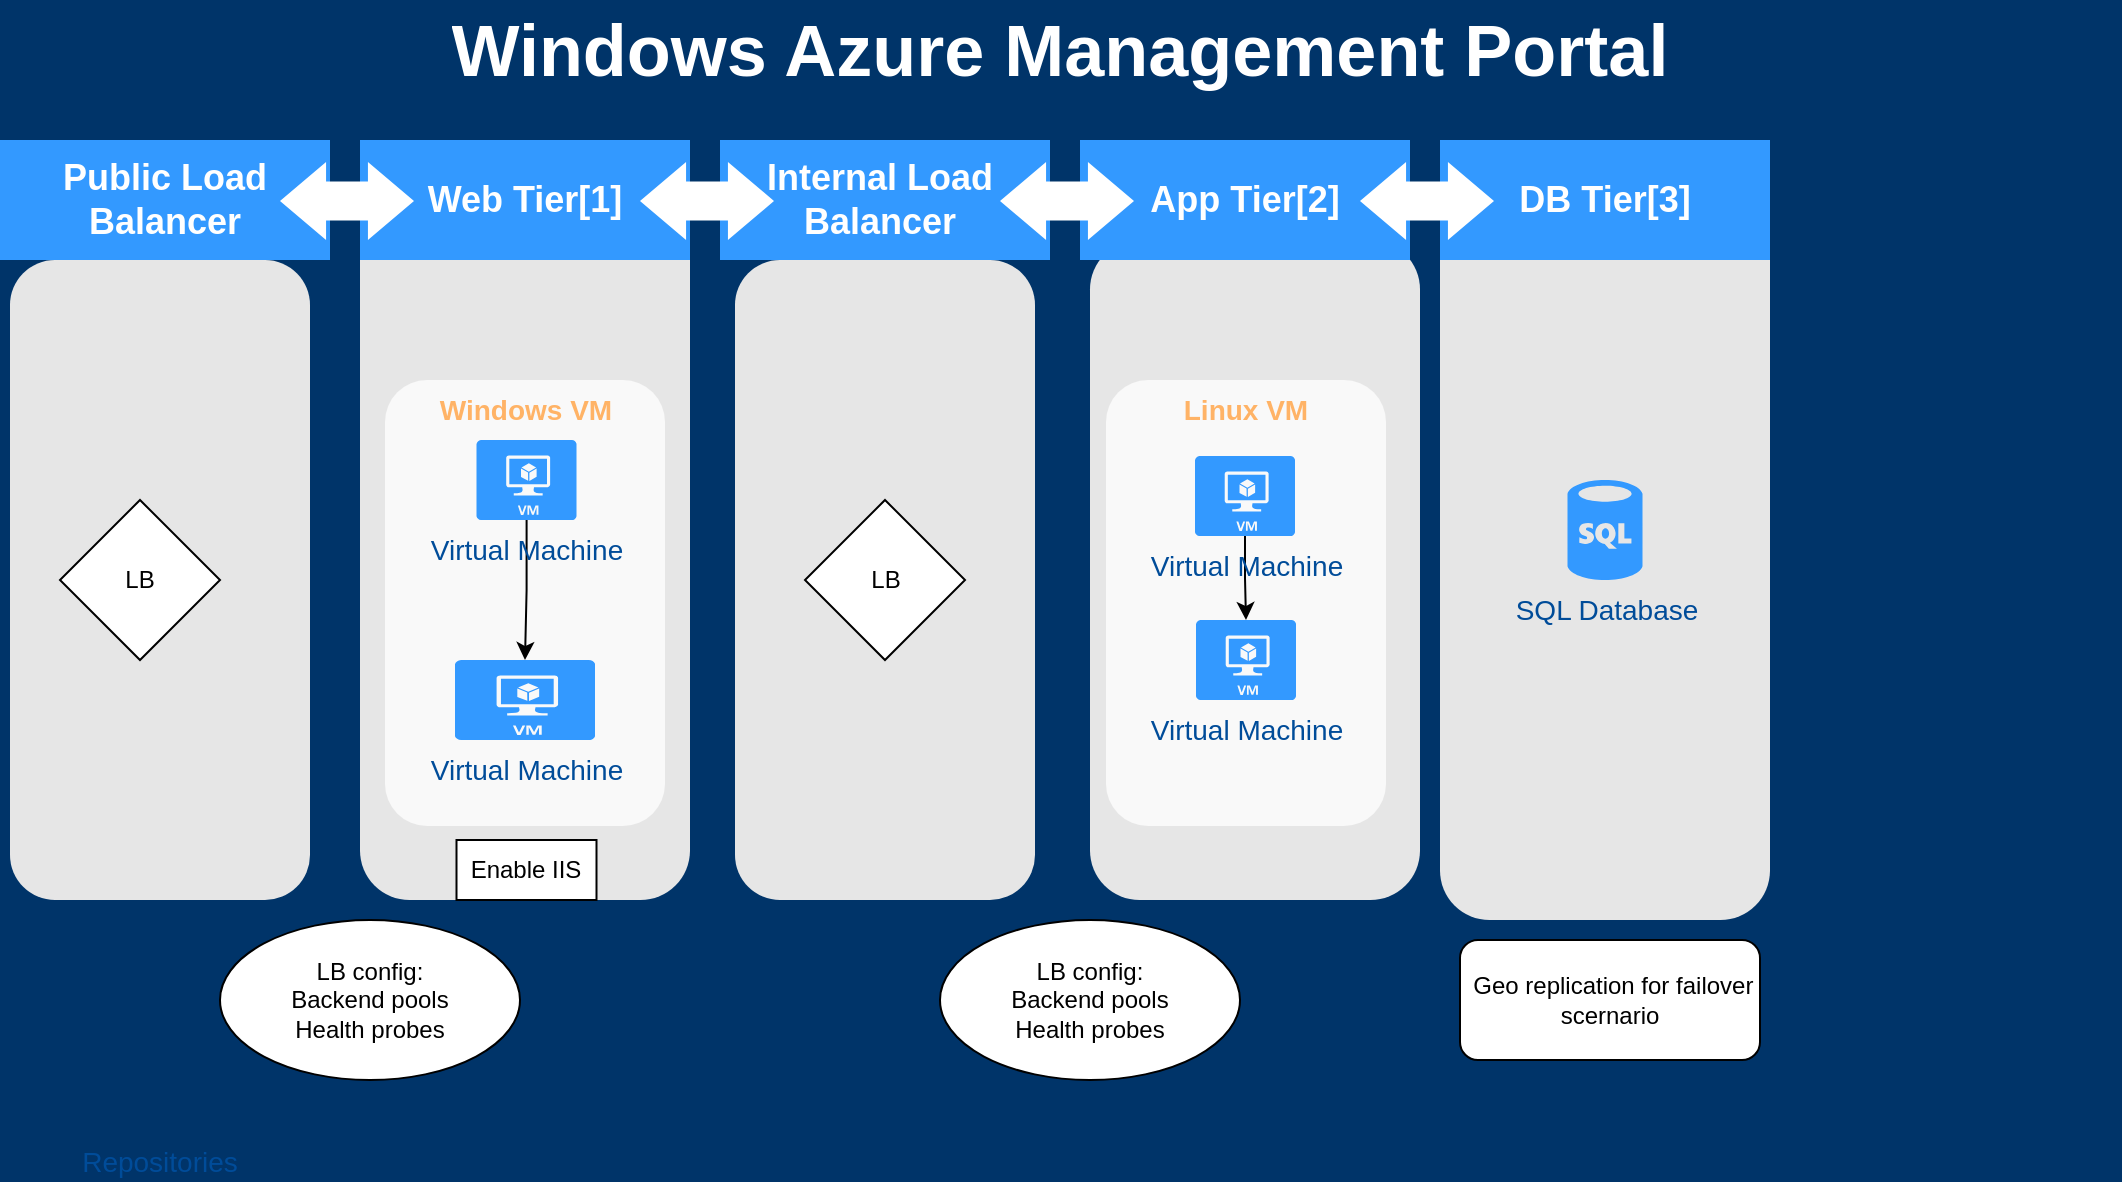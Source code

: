<mxfile version="21.1.5" type="github">
  <diagram id="6a731a19-8d31-9384-78a2-239565b7b9f0" name="Page-1">
    <mxGraphModel dx="1114" dy="543" grid="1" gridSize="10" guides="1" tooltips="1" connect="1" arrows="1" fold="1" page="1" pageScale="1" pageWidth="1169" pageHeight="827" background="#003469" math="0" shadow="0">
      <root>
        <mxCell id="0" />
        <mxCell id="1" parent="0" />
        <mxCell id="2020" value="" style="rounded=1;whiteSpace=wrap;html=1;dashed=1;strokeColor=none;strokeWidth=2;fillColor=#E6E6E6;fontFamily=Verdana;fontSize=12;fontColor=#00BEF2" parent="1" vertex="1">
          <mxGeometry x="220" y="120" width="165" height="380" as="geometry" />
        </mxCell>
        <mxCell id="2021" value="" style="rounded=1;whiteSpace=wrap;html=1;dashed=1;strokeColor=none;strokeWidth=2;fillColor=#E6E6E6;fontFamily=Verdana;fontSize=12;fontColor=#00BEF2" parent="1" vertex="1">
          <mxGeometry x="45" y="180" width="150" height="320" as="geometry" />
        </mxCell>
        <mxCell id="2022" value="" style="rounded=1;whiteSpace=wrap;html=1;dashed=1;strokeColor=none;strokeWidth=2;fillColor=#E6E6E6;fontFamily=Verdana;fontSize=12;fontColor=#00BEF2" parent="1" vertex="1">
          <mxGeometry x="585" y="170" width="165" height="330" as="geometry" />
        </mxCell>
        <mxCell id="2023" value="" style="rounded=1;whiteSpace=wrap;html=1;dashed=1;strokeColor=none;strokeWidth=2;fillColor=#E6E6E6;fontFamily=Verdana;fontSize=12;fontColor=#00BEF2" parent="1" vertex="1">
          <mxGeometry x="760" y="120" width="165" height="390" as="geometry" />
        </mxCell>
        <mxCell id="2025" value="Public Load Balancer" style="whiteSpace=wrap;html=1;dashed=1;strokeColor=none;strokeWidth=2;fillColor=#3399FF;fontFamily=Helvetica;fontSize=18;fontColor=#FFFFFF;fontStyle=1" parent="1" vertex="1">
          <mxGeometry x="40" y="120" width="165" height="60" as="geometry" />
        </mxCell>
        <mxCell id="2026" value="Web Tier[1]" style="whiteSpace=wrap;html=1;dashed=1;strokeColor=none;strokeWidth=2;fillColor=#3399FF;fontFamily=Helvetica;fontSize=18;fontColor=#FFFFFF;fontStyle=1" parent="1" vertex="1">
          <mxGeometry x="220" y="120" width="165" height="60" as="geometry" />
        </mxCell>
        <mxCell id="2027" value="Internal Load&amp;nbsp;&lt;br&gt;Balancer&lt;span style=&quot;white-space: pre;&quot;&gt;	&lt;/span&gt;" style="whiteSpace=wrap;html=1;dashed=1;strokeColor=none;strokeWidth=2;fillColor=#3399FF;fontFamily=Helvetica;fontSize=18;fontColor=#FFFFFF;fontStyle=1" parent="1" vertex="1">
          <mxGeometry x="400" y="120" width="165" height="60" as="geometry" />
        </mxCell>
        <mxCell id="2028" value="App Tier[2]" style="whiteSpace=wrap;html=1;dashed=1;strokeColor=none;strokeWidth=2;fillColor=#3399FF;fontFamily=Helvetica;fontSize=18;fontColor=#FFFFFF;fontStyle=1" parent="1" vertex="1">
          <mxGeometry x="580" y="120" width="165" height="60" as="geometry" />
        </mxCell>
        <mxCell id="2029" value="DB Tier[3]" style="whiteSpace=wrap;html=1;dashed=1;strokeColor=none;strokeWidth=2;fillColor=#3399FF;fontFamily=Helvetica;fontSize=18;fontColor=#FFFFFF;fontStyle=1" parent="1" vertex="1">
          <mxGeometry x="760" y="120" width="165" height="60" as="geometry" />
        </mxCell>
        <mxCell id="2031" value="" style="shape=mxgraph.arrows.two_way_arrow_horizontal;html=1;verticalLabelPosition=bottom;verticalAlign=top;strokeWidth=2;strokeColor=none;dashed=1;fillColor=#FFFFFF;fontFamily=Verdana;fontSize=12;fontColor=#00BEF2" parent="1" vertex="1">
          <mxGeometry x="180" y="131" width="67" height="39" as="geometry" />
        </mxCell>
        <mxCell id="2032" value="" style="shape=mxgraph.arrows.two_way_arrow_horizontal;html=1;verticalLabelPosition=bottom;verticalAlign=top;strokeWidth=2;strokeColor=none;dashed=1;fillColor=#FFFFFF;fontFamily=Verdana;fontSize=12;fontColor=#00BEF2" parent="1" vertex="1">
          <mxGeometry x="360" y="131" width="67" height="39" as="geometry" />
        </mxCell>
        <mxCell id="2033" value="" style="shape=mxgraph.arrows.two_way_arrow_horizontal;html=1;verticalLabelPosition=bottom;verticalAlign=top;strokeWidth=2;strokeColor=none;dashed=1;fillColor=#FFFFFF;fontFamily=Verdana;fontSize=12;fontColor=#00BEF2" parent="1" vertex="1">
          <mxGeometry x="540" y="131" width="67" height="39" as="geometry" />
        </mxCell>
        <mxCell id="2034" value="" style="shape=mxgraph.arrows.two_way_arrow_horizontal;html=1;verticalLabelPosition=bottom;verticalAlign=top;strokeWidth=2;strokeColor=none;dashed=1;fillColor=#FFFFFF;fontFamily=Verdana;fontSize=12;fontColor=#00BEF2" parent="1" vertex="1">
          <mxGeometry x="720" y="131" width="67" height="39" as="geometry" />
        </mxCell>
        <mxCell id="2044" value="Repositories" style="text;html=1;strokeColor=none;fillColor=none;align=center;verticalAlign=middle;whiteSpace=wrap;overflow=hidden;dashed=1;fontSize=14;fontColor=#004C99" parent="1" vertex="1">
          <mxGeometry x="60" y="620" width="120" height="20" as="geometry" />
        </mxCell>
        <mxCell id="2047" value="Windows Azure Management Portal" style="text;html=1;strokeColor=none;fillColor=none;align=center;verticalAlign=middle;whiteSpace=wrap;overflow=hidden;dashed=1;fontSize=36;fontColor=#FFFFFF;fontFamily=Helvetica;fontStyle=1" parent="1" vertex="1">
          <mxGeometry x="40" y="50" width="1060" height="50" as="geometry" />
        </mxCell>
        <mxCell id="2068" value="Windows VM" style="rounded=1;whiteSpace=wrap;html=1;dashed=1;strokeColor=none;strokeWidth=2;fillColor=#FFFFFF;fontFamily=Helvetica;fontSize=14;fontColor=#FFB366;opacity=75;verticalAlign=top;fontStyle=1" parent="1" vertex="1">
          <mxGeometry x="232.5" y="240" width="140" height="223" as="geometry" />
        </mxCell>
        <mxCell id="MkONCTIsUJINHOFJXCYc-2087" value="" style="edgeStyle=orthogonalEdgeStyle;rounded=0;orthogonalLoop=1;jettySize=auto;html=1;" edge="1" parent="1" source="2070" target="MkONCTIsUJINHOFJXCYc-2085">
          <mxGeometry relative="1" as="geometry" />
        </mxCell>
        <mxCell id="2070" value="Virtual Machine" style="verticalLabelPosition=bottom;html=1;verticalAlign=top;strokeColor=none;fillColor=#3399FF;shape=mxgraph.azure.virtual_machine;dashed=1;fontSize=14;fontColor=#004C99" parent="1" vertex="1">
          <mxGeometry x="278.25" y="270" width="50" height="40" as="geometry" />
        </mxCell>
        <mxCell id="MkONCTIsUJINHOFJXCYc-2085" value="Virtual Machine" style="verticalLabelPosition=bottom;html=1;verticalAlign=top;strokeColor=none;fillColor=#3399FF;shape=mxgraph.azure.virtual_machine;dashed=1;fontSize=14;fontColor=#004C99" vertex="1" parent="1">
          <mxGeometry x="267.5" y="380" width="70" height="40" as="geometry" />
        </mxCell>
        <mxCell id="MkONCTIsUJINHOFJXCYc-2089" value="Linux VM" style="rounded=1;whiteSpace=wrap;html=1;dashed=1;strokeColor=none;strokeWidth=2;fillColor=#FFFFFF;fontFamily=Helvetica;fontSize=14;fontColor=#FFB366;opacity=75;verticalAlign=top;fontStyle=1" vertex="1" parent="1">
          <mxGeometry x="593" y="240" width="140" height="223" as="geometry" />
        </mxCell>
        <mxCell id="MkONCTIsUJINHOFJXCYc-2090" value="Virtual Machine&lt;br&gt;" style="verticalLabelPosition=bottom;html=1;verticalAlign=top;strokeColor=none;fillColor=#3399FF;shape=mxgraph.azure.virtual_machine;dashed=1;fontSize=14;fontColor=#004C99" vertex="1" parent="1">
          <mxGeometry x="638" y="360" width="50" height="40" as="geometry" />
        </mxCell>
        <mxCell id="MkONCTIsUJINHOFJXCYc-2099" value="" style="edgeStyle=orthogonalEdgeStyle;rounded=0;orthogonalLoop=1;jettySize=auto;html=1;" edge="1" parent="1" source="MkONCTIsUJINHOFJXCYc-2091" target="MkONCTIsUJINHOFJXCYc-2090">
          <mxGeometry relative="1" as="geometry" />
        </mxCell>
        <mxCell id="MkONCTIsUJINHOFJXCYc-2091" value="Virtual Machine&lt;br&gt;" style="verticalLabelPosition=bottom;html=1;verticalAlign=top;strokeColor=none;fillColor=#3399FF;shape=mxgraph.azure.virtual_machine;dashed=1;fontSize=14;fontColor=#004C99" vertex="1" parent="1">
          <mxGeometry x="637.5" y="278" width="50" height="40" as="geometry" />
        </mxCell>
        <mxCell id="MkONCTIsUJINHOFJXCYc-2092" value="LB" style="rhombus;whiteSpace=wrap;html=1;" vertex="1" parent="1">
          <mxGeometry x="70" y="300" width="80" height="80" as="geometry" />
        </mxCell>
        <mxCell id="MkONCTIsUJINHOFJXCYc-2093" value="SQL Database" style="verticalLabelPosition=bottom;html=1;verticalAlign=top;strokeColor=none;fillColor=#3399FF;shape=mxgraph.azure.sql_database;dashed=1;fontFamily=Helvetica;fontSize=14;fontColor=#004C99" vertex="1" parent="1">
          <mxGeometry x="823.75" y="290" width="37.5" height="50" as="geometry" />
        </mxCell>
        <mxCell id="MkONCTIsUJINHOFJXCYc-2094" value="" style="rounded=1;whiteSpace=wrap;html=1;dashed=1;strokeColor=none;strokeWidth=2;fillColor=#E6E6E6;fontFamily=Verdana;fontSize=12;fontColor=#00BEF2" vertex="1" parent="1">
          <mxGeometry x="407.5" y="180" width="150" height="320" as="geometry" />
        </mxCell>
        <mxCell id="MkONCTIsUJINHOFJXCYc-2095" style="edgeStyle=orthogonalEdgeStyle;rounded=0;orthogonalLoop=1;jettySize=auto;html=1;exitX=0.5;exitY=1;exitDx=0;exitDy=0;" edge="1" parent="1" source="2020" target="2020">
          <mxGeometry relative="1" as="geometry" />
        </mxCell>
        <mxCell id="MkONCTIsUJINHOFJXCYc-2096" style="edgeStyle=orthogonalEdgeStyle;rounded=0;orthogonalLoop=1;jettySize=auto;html=1;exitX=0.5;exitY=1;exitDx=0;exitDy=0;" edge="1" parent="1" source="2023" target="2023">
          <mxGeometry relative="1" as="geometry" />
        </mxCell>
        <mxCell id="MkONCTIsUJINHOFJXCYc-2097" style="edgeStyle=orthogonalEdgeStyle;rounded=0;orthogonalLoop=1;jettySize=auto;html=1;exitX=0.5;exitY=1;exitDx=0;exitDy=0;exitPerimeter=0;" edge="1" parent="1" source="MkONCTIsUJINHOFJXCYc-2090" target="MkONCTIsUJINHOFJXCYc-2090">
          <mxGeometry relative="1" as="geometry" />
        </mxCell>
        <mxCell id="MkONCTIsUJINHOFJXCYc-2101" value="LB" style="rhombus;whiteSpace=wrap;html=1;" vertex="1" parent="1">
          <mxGeometry x="442.5" y="300" width="80" height="80" as="geometry" />
        </mxCell>
        <mxCell id="MkONCTIsUJINHOFJXCYc-2102" value="LB config:&lt;br&gt;Backend pools&lt;br&gt;Health probes" style="ellipse;whiteSpace=wrap;html=1;" vertex="1" parent="1">
          <mxGeometry x="510" y="510" width="150" height="80" as="geometry" />
        </mxCell>
        <mxCell id="MkONCTIsUJINHOFJXCYc-2103" value="LB config:&lt;br&gt;Backend pools&lt;br&gt;Health probes" style="ellipse;whiteSpace=wrap;html=1;" vertex="1" parent="1">
          <mxGeometry x="150" y="510" width="150" height="80" as="geometry" />
        </mxCell>
        <mxCell id="MkONCTIsUJINHOFJXCYc-2105" value="&amp;nbsp;Geo replication for failover scernario" style="rounded=1;whiteSpace=wrap;html=1;" vertex="1" parent="1">
          <mxGeometry x="770" y="520" width="150" height="60" as="geometry" />
        </mxCell>
        <mxCell id="MkONCTIsUJINHOFJXCYc-2106" value="Enable IIS" style="whiteSpace=wrap;html=1;" vertex="1" parent="1">
          <mxGeometry x="268.25" y="470" width="70" height="30" as="geometry" />
        </mxCell>
      </root>
    </mxGraphModel>
  </diagram>
</mxfile>
